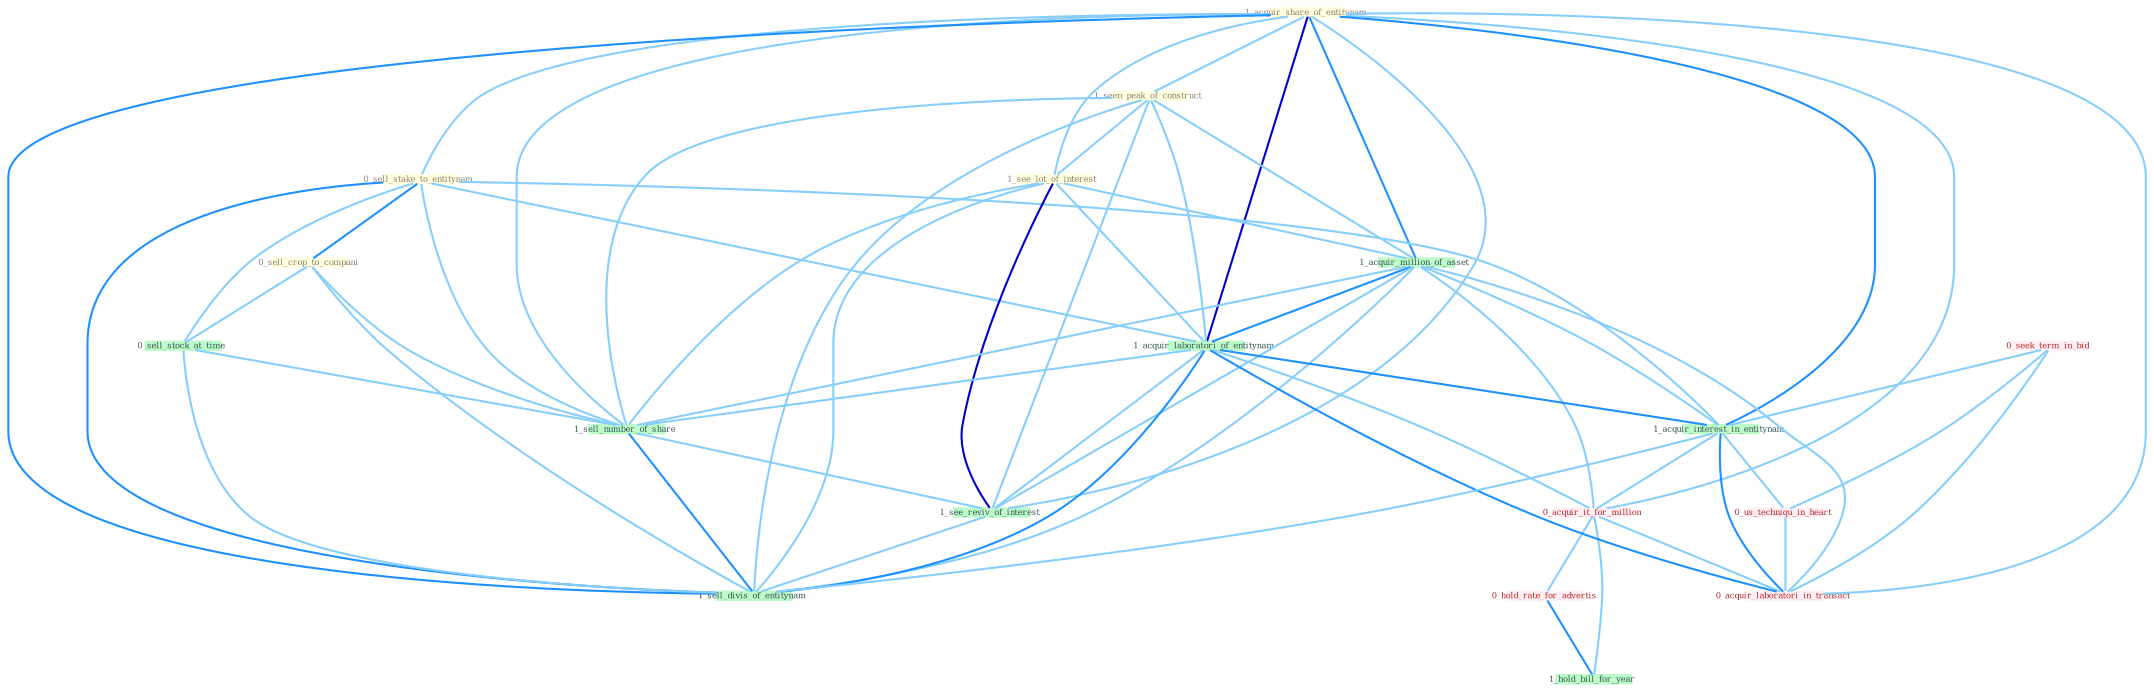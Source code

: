 Graph G{ 
    node
    [shape=polygon,style=filled,width=.5,height=.06,color="#BDFCC9",fixedsize=true,fontsize=4,
    fontcolor="#2f4f4f"];
    {node
    [color="#ffffe0", fontcolor="#8b7d6b"] "1_acquir_share_of_entitynam " "0_sell_stake_to_entitynam " "0_sell_crop_to_compani " "1_seen_peak_of_construct " "1_see_lot_of_interest "}
{node [color="#fff0f5", fontcolor="#b22222"] "0_seek_term_in_bid " "0_us_techniqu_in_heart " "0_acquir_it_for_million " "0_hold_rate_for_advertis " "0_acquir_laboratori_in_transact "}
edge [color="#B0E2FF"];

	"1_acquir_share_of_entitynam " -- "0_sell_stake_to_entitynam " [w="1", color="#87cefa" ];
	"1_acquir_share_of_entitynam " -- "1_seen_peak_of_construct " [w="1", color="#87cefa" ];
	"1_acquir_share_of_entitynam " -- "1_see_lot_of_interest " [w="1", color="#87cefa" ];
	"1_acquir_share_of_entitynam " -- "1_acquir_million_of_asset " [w="2", color="#1e90ff" , len=0.8];
	"1_acquir_share_of_entitynam " -- "1_acquir_laboratori_of_entitynam " [w="3", color="#0000cd" , len=0.6];
	"1_acquir_share_of_entitynam " -- "1_acquir_interest_in_entitynam " [w="2", color="#1e90ff" , len=0.8];
	"1_acquir_share_of_entitynam " -- "0_acquir_it_for_million " [w="1", color="#87cefa" ];
	"1_acquir_share_of_entitynam " -- "0_acquir_laboratori_in_transact " [w="1", color="#87cefa" ];
	"1_acquir_share_of_entitynam " -- "1_sell_number_of_share " [w="1", color="#87cefa" ];
	"1_acquir_share_of_entitynam " -- "1_see_reviv_of_interest " [w="1", color="#87cefa" ];
	"1_acquir_share_of_entitynam " -- "1_sell_divis_of_entitynam " [w="2", color="#1e90ff" , len=0.8];
	"0_sell_stake_to_entitynam " -- "0_sell_crop_to_compani " [w="2", color="#1e90ff" , len=0.8];
	"0_sell_stake_to_entitynam " -- "1_acquir_laboratori_of_entitynam " [w="1", color="#87cefa" ];
	"0_sell_stake_to_entitynam " -- "1_acquir_interest_in_entitynam " [w="1", color="#87cefa" ];
	"0_sell_stake_to_entitynam " -- "0_sell_stock_at_time " [w="1", color="#87cefa" ];
	"0_sell_stake_to_entitynam " -- "1_sell_number_of_share " [w="1", color="#87cefa" ];
	"0_sell_stake_to_entitynam " -- "1_sell_divis_of_entitynam " [w="2", color="#1e90ff" , len=0.8];
	"0_sell_crop_to_compani " -- "0_sell_stock_at_time " [w="1", color="#87cefa" ];
	"0_sell_crop_to_compani " -- "1_sell_number_of_share " [w="1", color="#87cefa" ];
	"0_sell_crop_to_compani " -- "1_sell_divis_of_entitynam " [w="1", color="#87cefa" ];
	"1_seen_peak_of_construct " -- "1_see_lot_of_interest " [w="1", color="#87cefa" ];
	"1_seen_peak_of_construct " -- "1_acquir_million_of_asset " [w="1", color="#87cefa" ];
	"1_seen_peak_of_construct " -- "1_acquir_laboratori_of_entitynam " [w="1", color="#87cefa" ];
	"1_seen_peak_of_construct " -- "1_sell_number_of_share " [w="1", color="#87cefa" ];
	"1_seen_peak_of_construct " -- "1_see_reviv_of_interest " [w="1", color="#87cefa" ];
	"1_seen_peak_of_construct " -- "1_sell_divis_of_entitynam " [w="1", color="#87cefa" ];
	"1_see_lot_of_interest " -- "1_acquir_million_of_asset " [w="1", color="#87cefa" ];
	"1_see_lot_of_interest " -- "1_acquir_laboratori_of_entitynam " [w="1", color="#87cefa" ];
	"1_see_lot_of_interest " -- "1_sell_number_of_share " [w="1", color="#87cefa" ];
	"1_see_lot_of_interest " -- "1_see_reviv_of_interest " [w="3", color="#0000cd" , len=0.6];
	"1_see_lot_of_interest " -- "1_sell_divis_of_entitynam " [w="1", color="#87cefa" ];
	"1_acquir_million_of_asset " -- "1_acquir_laboratori_of_entitynam " [w="2", color="#1e90ff" , len=0.8];
	"1_acquir_million_of_asset " -- "1_acquir_interest_in_entitynam " [w="1", color="#87cefa" ];
	"1_acquir_million_of_asset " -- "0_acquir_it_for_million " [w="1", color="#87cefa" ];
	"1_acquir_million_of_asset " -- "0_acquir_laboratori_in_transact " [w="1", color="#87cefa" ];
	"1_acquir_million_of_asset " -- "1_sell_number_of_share " [w="1", color="#87cefa" ];
	"1_acquir_million_of_asset " -- "1_see_reviv_of_interest " [w="1", color="#87cefa" ];
	"1_acquir_million_of_asset " -- "1_sell_divis_of_entitynam " [w="1", color="#87cefa" ];
	"1_acquir_laboratori_of_entitynam " -- "1_acquir_interest_in_entitynam " [w="2", color="#1e90ff" , len=0.8];
	"1_acquir_laboratori_of_entitynam " -- "0_acquir_it_for_million " [w="1", color="#87cefa" ];
	"1_acquir_laboratori_of_entitynam " -- "0_acquir_laboratori_in_transact " [w="2", color="#1e90ff" , len=0.8];
	"1_acquir_laboratori_of_entitynam " -- "1_sell_number_of_share " [w="1", color="#87cefa" ];
	"1_acquir_laboratori_of_entitynam " -- "1_see_reviv_of_interest " [w="1", color="#87cefa" ];
	"1_acquir_laboratori_of_entitynam " -- "1_sell_divis_of_entitynam " [w="2", color="#1e90ff" , len=0.8];
	"0_seek_term_in_bid " -- "1_acquir_interest_in_entitynam " [w="1", color="#87cefa" ];
	"0_seek_term_in_bid " -- "0_us_techniqu_in_heart " [w="1", color="#87cefa" ];
	"0_seek_term_in_bid " -- "0_acquir_laboratori_in_transact " [w="1", color="#87cefa" ];
	"1_acquir_interest_in_entitynam " -- "0_us_techniqu_in_heart " [w="1", color="#87cefa" ];
	"1_acquir_interest_in_entitynam " -- "0_acquir_it_for_million " [w="1", color="#87cefa" ];
	"1_acquir_interest_in_entitynam " -- "0_acquir_laboratori_in_transact " [w="2", color="#1e90ff" , len=0.8];
	"1_acquir_interest_in_entitynam " -- "1_sell_divis_of_entitynam " [w="1", color="#87cefa" ];
	"0_us_techniqu_in_heart " -- "0_acquir_laboratori_in_transact " [w="1", color="#87cefa" ];
	"0_acquir_it_for_million " -- "0_hold_rate_for_advertis " [w="1", color="#87cefa" ];
	"0_acquir_it_for_million " -- "0_acquir_laboratori_in_transact " [w="1", color="#87cefa" ];
	"0_acquir_it_for_million " -- "1_hold_bill_for_year " [w="1", color="#87cefa" ];
	"0_hold_rate_for_advertis " -- "1_hold_bill_for_year " [w="2", color="#1e90ff" , len=0.8];
	"0_sell_stock_at_time " -- "1_sell_number_of_share " [w="1", color="#87cefa" ];
	"0_sell_stock_at_time " -- "1_sell_divis_of_entitynam " [w="1", color="#87cefa" ];
	"1_sell_number_of_share " -- "1_see_reviv_of_interest " [w="1", color="#87cefa" ];
	"1_sell_number_of_share " -- "1_sell_divis_of_entitynam " [w="2", color="#1e90ff" , len=0.8];
	"1_see_reviv_of_interest " -- "1_sell_divis_of_entitynam " [w="1", color="#87cefa" ];
}